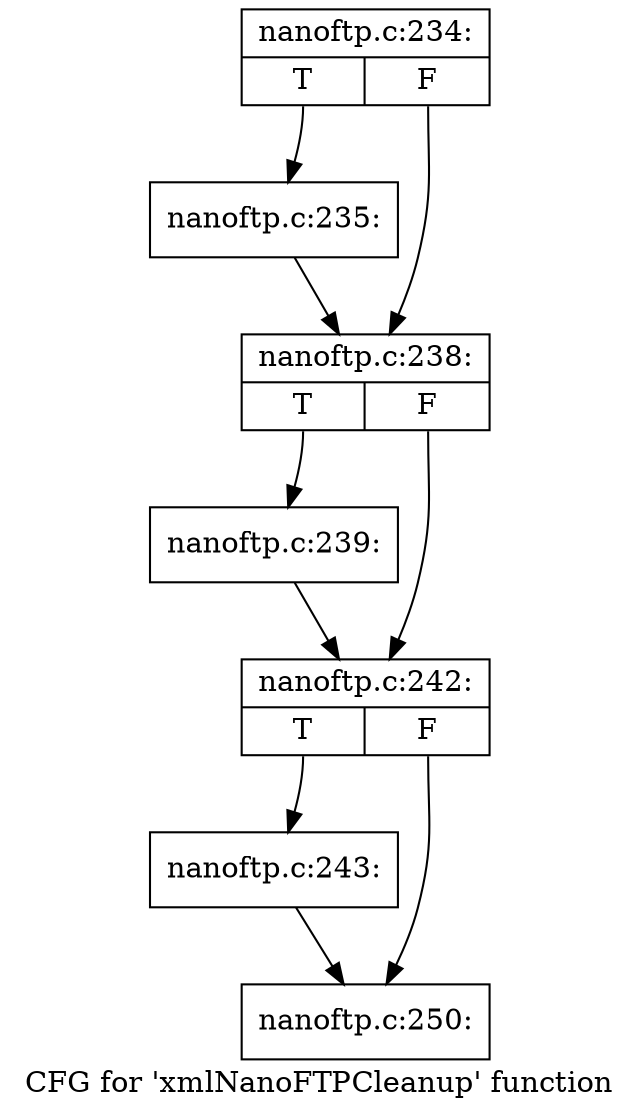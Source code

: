 digraph "CFG for 'xmlNanoFTPCleanup' function" {
	label="CFG for 'xmlNanoFTPCleanup' function";

	Node0x3e23ac0 [shape=record,label="{nanoftp.c:234:|{<s0>T|<s1>F}}"];
	Node0x3e23ac0:s0 -> Node0x3e23e90;
	Node0x3e23ac0:s1 -> Node0x3e23ee0;
	Node0x3e23e90 [shape=record,label="{nanoftp.c:235:}"];
	Node0x3e23e90 -> Node0x3e23ee0;
	Node0x3e23ee0 [shape=record,label="{nanoftp.c:238:|{<s0>T|<s1>F}}"];
	Node0x3e23ee0:s0 -> Node0x3e2aa20;
	Node0x3e23ee0:s1 -> Node0x3e30260;
	Node0x3e2aa20 [shape=record,label="{nanoftp.c:239:}"];
	Node0x3e2aa20 -> Node0x3e30260;
	Node0x3e30260 [shape=record,label="{nanoftp.c:242:|{<s0>T|<s1>F}}"];
	Node0x3e30260:s0 -> Node0x3e307a0;
	Node0x3e30260:s1 -> Node0x3e307f0;
	Node0x3e307a0 [shape=record,label="{nanoftp.c:243:}"];
	Node0x3e307a0 -> Node0x3e307f0;
	Node0x3e307f0 [shape=record,label="{nanoftp.c:250:}"];
}
